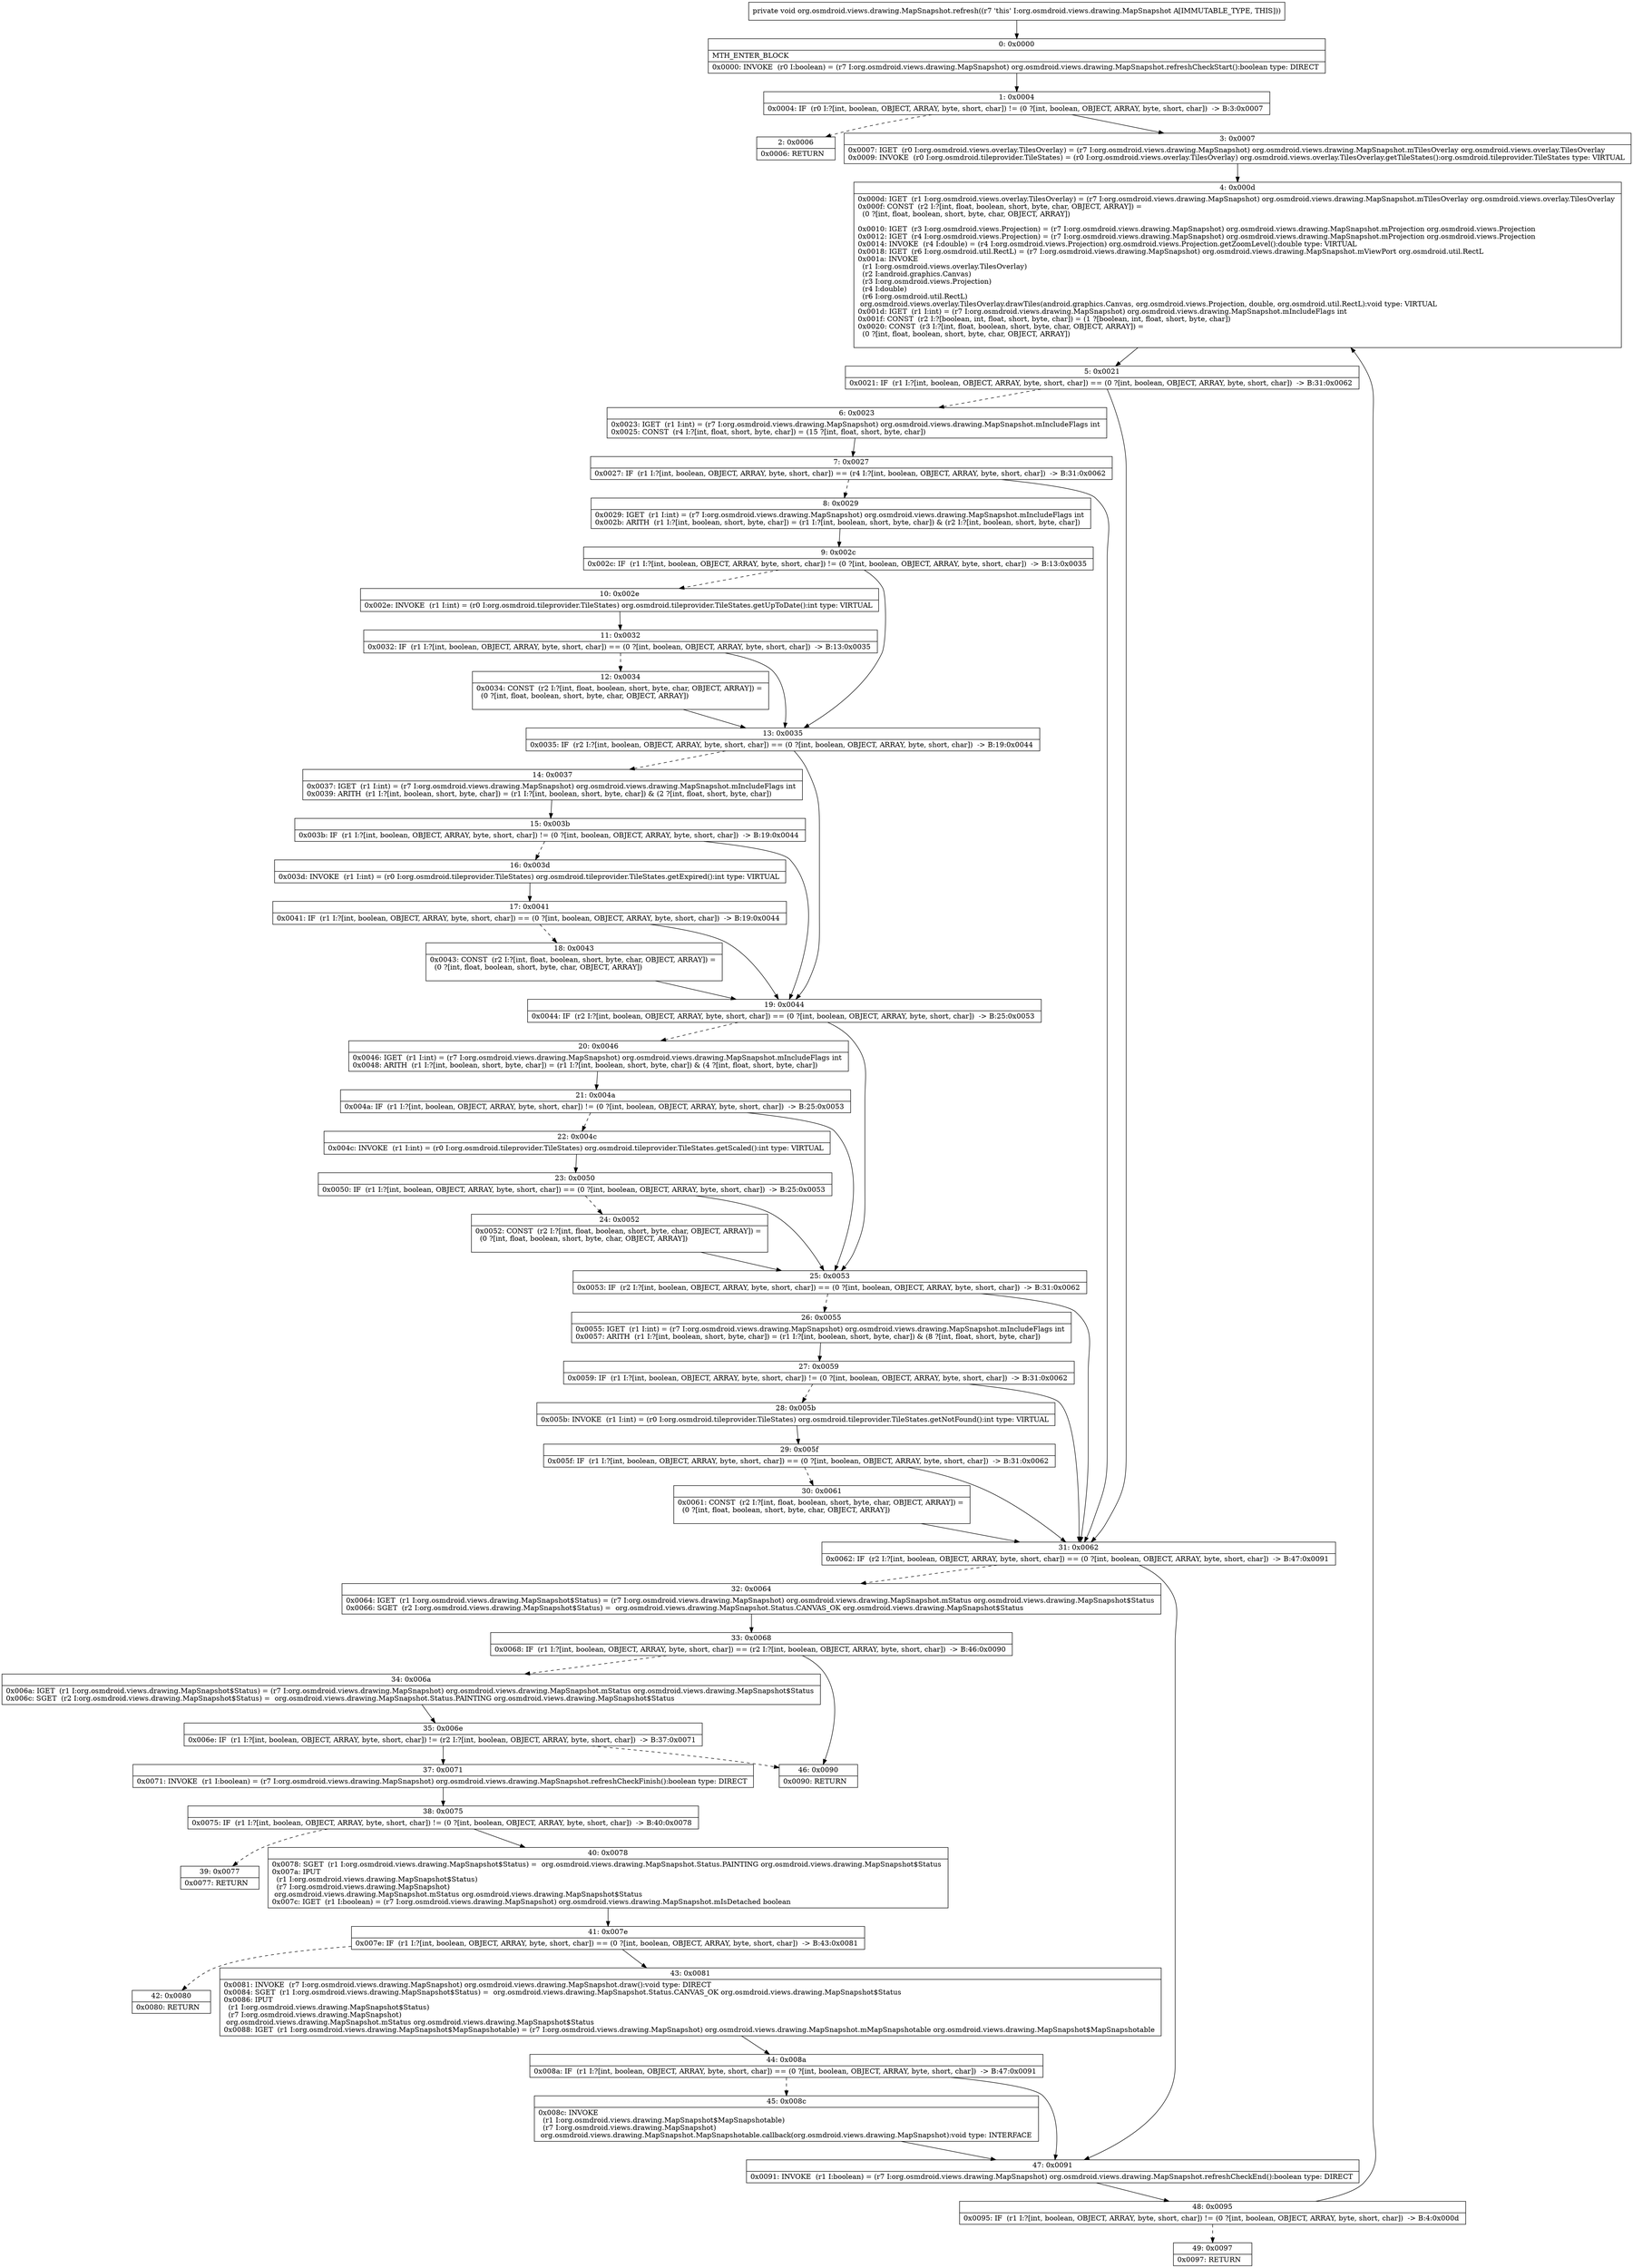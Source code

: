 digraph "CFG fororg.osmdroid.views.drawing.MapSnapshot.refresh()V" {
Node_0 [shape=record,label="{0\:\ 0x0000|MTH_ENTER_BLOCK\l|0x0000: INVOKE  (r0 I:boolean) = (r7 I:org.osmdroid.views.drawing.MapSnapshot) org.osmdroid.views.drawing.MapSnapshot.refreshCheckStart():boolean type: DIRECT \l}"];
Node_1 [shape=record,label="{1\:\ 0x0004|0x0004: IF  (r0 I:?[int, boolean, OBJECT, ARRAY, byte, short, char]) != (0 ?[int, boolean, OBJECT, ARRAY, byte, short, char])  \-\> B:3:0x0007 \l}"];
Node_2 [shape=record,label="{2\:\ 0x0006|0x0006: RETURN   \l}"];
Node_3 [shape=record,label="{3\:\ 0x0007|0x0007: IGET  (r0 I:org.osmdroid.views.overlay.TilesOverlay) = (r7 I:org.osmdroid.views.drawing.MapSnapshot) org.osmdroid.views.drawing.MapSnapshot.mTilesOverlay org.osmdroid.views.overlay.TilesOverlay \l0x0009: INVOKE  (r0 I:org.osmdroid.tileprovider.TileStates) = (r0 I:org.osmdroid.views.overlay.TilesOverlay) org.osmdroid.views.overlay.TilesOverlay.getTileStates():org.osmdroid.tileprovider.TileStates type: VIRTUAL \l}"];
Node_4 [shape=record,label="{4\:\ 0x000d|0x000d: IGET  (r1 I:org.osmdroid.views.overlay.TilesOverlay) = (r7 I:org.osmdroid.views.drawing.MapSnapshot) org.osmdroid.views.drawing.MapSnapshot.mTilesOverlay org.osmdroid.views.overlay.TilesOverlay \l0x000f: CONST  (r2 I:?[int, float, boolean, short, byte, char, OBJECT, ARRAY]) = \l  (0 ?[int, float, boolean, short, byte, char, OBJECT, ARRAY])\l \l0x0010: IGET  (r3 I:org.osmdroid.views.Projection) = (r7 I:org.osmdroid.views.drawing.MapSnapshot) org.osmdroid.views.drawing.MapSnapshot.mProjection org.osmdroid.views.Projection \l0x0012: IGET  (r4 I:org.osmdroid.views.Projection) = (r7 I:org.osmdroid.views.drawing.MapSnapshot) org.osmdroid.views.drawing.MapSnapshot.mProjection org.osmdroid.views.Projection \l0x0014: INVOKE  (r4 I:double) = (r4 I:org.osmdroid.views.Projection) org.osmdroid.views.Projection.getZoomLevel():double type: VIRTUAL \l0x0018: IGET  (r6 I:org.osmdroid.util.RectL) = (r7 I:org.osmdroid.views.drawing.MapSnapshot) org.osmdroid.views.drawing.MapSnapshot.mViewPort org.osmdroid.util.RectL \l0x001a: INVOKE  \l  (r1 I:org.osmdroid.views.overlay.TilesOverlay)\l  (r2 I:android.graphics.Canvas)\l  (r3 I:org.osmdroid.views.Projection)\l  (r4 I:double)\l  (r6 I:org.osmdroid.util.RectL)\l org.osmdroid.views.overlay.TilesOverlay.drawTiles(android.graphics.Canvas, org.osmdroid.views.Projection, double, org.osmdroid.util.RectL):void type: VIRTUAL \l0x001d: IGET  (r1 I:int) = (r7 I:org.osmdroid.views.drawing.MapSnapshot) org.osmdroid.views.drawing.MapSnapshot.mIncludeFlags int \l0x001f: CONST  (r2 I:?[boolean, int, float, short, byte, char]) = (1 ?[boolean, int, float, short, byte, char]) \l0x0020: CONST  (r3 I:?[int, float, boolean, short, byte, char, OBJECT, ARRAY]) = \l  (0 ?[int, float, boolean, short, byte, char, OBJECT, ARRAY])\l \l}"];
Node_5 [shape=record,label="{5\:\ 0x0021|0x0021: IF  (r1 I:?[int, boolean, OBJECT, ARRAY, byte, short, char]) == (0 ?[int, boolean, OBJECT, ARRAY, byte, short, char])  \-\> B:31:0x0062 \l}"];
Node_6 [shape=record,label="{6\:\ 0x0023|0x0023: IGET  (r1 I:int) = (r7 I:org.osmdroid.views.drawing.MapSnapshot) org.osmdroid.views.drawing.MapSnapshot.mIncludeFlags int \l0x0025: CONST  (r4 I:?[int, float, short, byte, char]) = (15 ?[int, float, short, byte, char]) \l}"];
Node_7 [shape=record,label="{7\:\ 0x0027|0x0027: IF  (r1 I:?[int, boolean, OBJECT, ARRAY, byte, short, char]) == (r4 I:?[int, boolean, OBJECT, ARRAY, byte, short, char])  \-\> B:31:0x0062 \l}"];
Node_8 [shape=record,label="{8\:\ 0x0029|0x0029: IGET  (r1 I:int) = (r7 I:org.osmdroid.views.drawing.MapSnapshot) org.osmdroid.views.drawing.MapSnapshot.mIncludeFlags int \l0x002b: ARITH  (r1 I:?[int, boolean, short, byte, char]) = (r1 I:?[int, boolean, short, byte, char]) & (r2 I:?[int, boolean, short, byte, char]) \l}"];
Node_9 [shape=record,label="{9\:\ 0x002c|0x002c: IF  (r1 I:?[int, boolean, OBJECT, ARRAY, byte, short, char]) != (0 ?[int, boolean, OBJECT, ARRAY, byte, short, char])  \-\> B:13:0x0035 \l}"];
Node_10 [shape=record,label="{10\:\ 0x002e|0x002e: INVOKE  (r1 I:int) = (r0 I:org.osmdroid.tileprovider.TileStates) org.osmdroid.tileprovider.TileStates.getUpToDate():int type: VIRTUAL \l}"];
Node_11 [shape=record,label="{11\:\ 0x0032|0x0032: IF  (r1 I:?[int, boolean, OBJECT, ARRAY, byte, short, char]) == (0 ?[int, boolean, OBJECT, ARRAY, byte, short, char])  \-\> B:13:0x0035 \l}"];
Node_12 [shape=record,label="{12\:\ 0x0034|0x0034: CONST  (r2 I:?[int, float, boolean, short, byte, char, OBJECT, ARRAY]) = \l  (0 ?[int, float, boolean, short, byte, char, OBJECT, ARRAY])\l \l}"];
Node_13 [shape=record,label="{13\:\ 0x0035|0x0035: IF  (r2 I:?[int, boolean, OBJECT, ARRAY, byte, short, char]) == (0 ?[int, boolean, OBJECT, ARRAY, byte, short, char])  \-\> B:19:0x0044 \l}"];
Node_14 [shape=record,label="{14\:\ 0x0037|0x0037: IGET  (r1 I:int) = (r7 I:org.osmdroid.views.drawing.MapSnapshot) org.osmdroid.views.drawing.MapSnapshot.mIncludeFlags int \l0x0039: ARITH  (r1 I:?[int, boolean, short, byte, char]) = (r1 I:?[int, boolean, short, byte, char]) & (2 ?[int, float, short, byte, char]) \l}"];
Node_15 [shape=record,label="{15\:\ 0x003b|0x003b: IF  (r1 I:?[int, boolean, OBJECT, ARRAY, byte, short, char]) != (0 ?[int, boolean, OBJECT, ARRAY, byte, short, char])  \-\> B:19:0x0044 \l}"];
Node_16 [shape=record,label="{16\:\ 0x003d|0x003d: INVOKE  (r1 I:int) = (r0 I:org.osmdroid.tileprovider.TileStates) org.osmdroid.tileprovider.TileStates.getExpired():int type: VIRTUAL \l}"];
Node_17 [shape=record,label="{17\:\ 0x0041|0x0041: IF  (r1 I:?[int, boolean, OBJECT, ARRAY, byte, short, char]) == (0 ?[int, boolean, OBJECT, ARRAY, byte, short, char])  \-\> B:19:0x0044 \l}"];
Node_18 [shape=record,label="{18\:\ 0x0043|0x0043: CONST  (r2 I:?[int, float, boolean, short, byte, char, OBJECT, ARRAY]) = \l  (0 ?[int, float, boolean, short, byte, char, OBJECT, ARRAY])\l \l}"];
Node_19 [shape=record,label="{19\:\ 0x0044|0x0044: IF  (r2 I:?[int, boolean, OBJECT, ARRAY, byte, short, char]) == (0 ?[int, boolean, OBJECT, ARRAY, byte, short, char])  \-\> B:25:0x0053 \l}"];
Node_20 [shape=record,label="{20\:\ 0x0046|0x0046: IGET  (r1 I:int) = (r7 I:org.osmdroid.views.drawing.MapSnapshot) org.osmdroid.views.drawing.MapSnapshot.mIncludeFlags int \l0x0048: ARITH  (r1 I:?[int, boolean, short, byte, char]) = (r1 I:?[int, boolean, short, byte, char]) & (4 ?[int, float, short, byte, char]) \l}"];
Node_21 [shape=record,label="{21\:\ 0x004a|0x004a: IF  (r1 I:?[int, boolean, OBJECT, ARRAY, byte, short, char]) != (0 ?[int, boolean, OBJECT, ARRAY, byte, short, char])  \-\> B:25:0x0053 \l}"];
Node_22 [shape=record,label="{22\:\ 0x004c|0x004c: INVOKE  (r1 I:int) = (r0 I:org.osmdroid.tileprovider.TileStates) org.osmdroid.tileprovider.TileStates.getScaled():int type: VIRTUAL \l}"];
Node_23 [shape=record,label="{23\:\ 0x0050|0x0050: IF  (r1 I:?[int, boolean, OBJECT, ARRAY, byte, short, char]) == (0 ?[int, boolean, OBJECT, ARRAY, byte, short, char])  \-\> B:25:0x0053 \l}"];
Node_24 [shape=record,label="{24\:\ 0x0052|0x0052: CONST  (r2 I:?[int, float, boolean, short, byte, char, OBJECT, ARRAY]) = \l  (0 ?[int, float, boolean, short, byte, char, OBJECT, ARRAY])\l \l}"];
Node_25 [shape=record,label="{25\:\ 0x0053|0x0053: IF  (r2 I:?[int, boolean, OBJECT, ARRAY, byte, short, char]) == (0 ?[int, boolean, OBJECT, ARRAY, byte, short, char])  \-\> B:31:0x0062 \l}"];
Node_26 [shape=record,label="{26\:\ 0x0055|0x0055: IGET  (r1 I:int) = (r7 I:org.osmdroid.views.drawing.MapSnapshot) org.osmdroid.views.drawing.MapSnapshot.mIncludeFlags int \l0x0057: ARITH  (r1 I:?[int, boolean, short, byte, char]) = (r1 I:?[int, boolean, short, byte, char]) & (8 ?[int, float, short, byte, char]) \l}"];
Node_27 [shape=record,label="{27\:\ 0x0059|0x0059: IF  (r1 I:?[int, boolean, OBJECT, ARRAY, byte, short, char]) != (0 ?[int, boolean, OBJECT, ARRAY, byte, short, char])  \-\> B:31:0x0062 \l}"];
Node_28 [shape=record,label="{28\:\ 0x005b|0x005b: INVOKE  (r1 I:int) = (r0 I:org.osmdroid.tileprovider.TileStates) org.osmdroid.tileprovider.TileStates.getNotFound():int type: VIRTUAL \l}"];
Node_29 [shape=record,label="{29\:\ 0x005f|0x005f: IF  (r1 I:?[int, boolean, OBJECT, ARRAY, byte, short, char]) == (0 ?[int, boolean, OBJECT, ARRAY, byte, short, char])  \-\> B:31:0x0062 \l}"];
Node_30 [shape=record,label="{30\:\ 0x0061|0x0061: CONST  (r2 I:?[int, float, boolean, short, byte, char, OBJECT, ARRAY]) = \l  (0 ?[int, float, boolean, short, byte, char, OBJECT, ARRAY])\l \l}"];
Node_31 [shape=record,label="{31\:\ 0x0062|0x0062: IF  (r2 I:?[int, boolean, OBJECT, ARRAY, byte, short, char]) == (0 ?[int, boolean, OBJECT, ARRAY, byte, short, char])  \-\> B:47:0x0091 \l}"];
Node_32 [shape=record,label="{32\:\ 0x0064|0x0064: IGET  (r1 I:org.osmdroid.views.drawing.MapSnapshot$Status) = (r7 I:org.osmdroid.views.drawing.MapSnapshot) org.osmdroid.views.drawing.MapSnapshot.mStatus org.osmdroid.views.drawing.MapSnapshot$Status \l0x0066: SGET  (r2 I:org.osmdroid.views.drawing.MapSnapshot$Status) =  org.osmdroid.views.drawing.MapSnapshot.Status.CANVAS_OK org.osmdroid.views.drawing.MapSnapshot$Status \l}"];
Node_33 [shape=record,label="{33\:\ 0x0068|0x0068: IF  (r1 I:?[int, boolean, OBJECT, ARRAY, byte, short, char]) == (r2 I:?[int, boolean, OBJECT, ARRAY, byte, short, char])  \-\> B:46:0x0090 \l}"];
Node_34 [shape=record,label="{34\:\ 0x006a|0x006a: IGET  (r1 I:org.osmdroid.views.drawing.MapSnapshot$Status) = (r7 I:org.osmdroid.views.drawing.MapSnapshot) org.osmdroid.views.drawing.MapSnapshot.mStatus org.osmdroid.views.drawing.MapSnapshot$Status \l0x006c: SGET  (r2 I:org.osmdroid.views.drawing.MapSnapshot$Status) =  org.osmdroid.views.drawing.MapSnapshot.Status.PAINTING org.osmdroid.views.drawing.MapSnapshot$Status \l}"];
Node_35 [shape=record,label="{35\:\ 0x006e|0x006e: IF  (r1 I:?[int, boolean, OBJECT, ARRAY, byte, short, char]) != (r2 I:?[int, boolean, OBJECT, ARRAY, byte, short, char])  \-\> B:37:0x0071 \l}"];
Node_37 [shape=record,label="{37\:\ 0x0071|0x0071: INVOKE  (r1 I:boolean) = (r7 I:org.osmdroid.views.drawing.MapSnapshot) org.osmdroid.views.drawing.MapSnapshot.refreshCheckFinish():boolean type: DIRECT \l}"];
Node_38 [shape=record,label="{38\:\ 0x0075|0x0075: IF  (r1 I:?[int, boolean, OBJECT, ARRAY, byte, short, char]) != (0 ?[int, boolean, OBJECT, ARRAY, byte, short, char])  \-\> B:40:0x0078 \l}"];
Node_39 [shape=record,label="{39\:\ 0x0077|0x0077: RETURN   \l}"];
Node_40 [shape=record,label="{40\:\ 0x0078|0x0078: SGET  (r1 I:org.osmdroid.views.drawing.MapSnapshot$Status) =  org.osmdroid.views.drawing.MapSnapshot.Status.PAINTING org.osmdroid.views.drawing.MapSnapshot$Status \l0x007a: IPUT  \l  (r1 I:org.osmdroid.views.drawing.MapSnapshot$Status)\l  (r7 I:org.osmdroid.views.drawing.MapSnapshot)\l org.osmdroid.views.drawing.MapSnapshot.mStatus org.osmdroid.views.drawing.MapSnapshot$Status \l0x007c: IGET  (r1 I:boolean) = (r7 I:org.osmdroid.views.drawing.MapSnapshot) org.osmdroid.views.drawing.MapSnapshot.mIsDetached boolean \l}"];
Node_41 [shape=record,label="{41\:\ 0x007e|0x007e: IF  (r1 I:?[int, boolean, OBJECT, ARRAY, byte, short, char]) == (0 ?[int, boolean, OBJECT, ARRAY, byte, short, char])  \-\> B:43:0x0081 \l}"];
Node_42 [shape=record,label="{42\:\ 0x0080|0x0080: RETURN   \l}"];
Node_43 [shape=record,label="{43\:\ 0x0081|0x0081: INVOKE  (r7 I:org.osmdroid.views.drawing.MapSnapshot) org.osmdroid.views.drawing.MapSnapshot.draw():void type: DIRECT \l0x0084: SGET  (r1 I:org.osmdroid.views.drawing.MapSnapshot$Status) =  org.osmdroid.views.drawing.MapSnapshot.Status.CANVAS_OK org.osmdroid.views.drawing.MapSnapshot$Status \l0x0086: IPUT  \l  (r1 I:org.osmdroid.views.drawing.MapSnapshot$Status)\l  (r7 I:org.osmdroid.views.drawing.MapSnapshot)\l org.osmdroid.views.drawing.MapSnapshot.mStatus org.osmdroid.views.drawing.MapSnapshot$Status \l0x0088: IGET  (r1 I:org.osmdroid.views.drawing.MapSnapshot$MapSnapshotable) = (r7 I:org.osmdroid.views.drawing.MapSnapshot) org.osmdroid.views.drawing.MapSnapshot.mMapSnapshotable org.osmdroid.views.drawing.MapSnapshot$MapSnapshotable \l}"];
Node_44 [shape=record,label="{44\:\ 0x008a|0x008a: IF  (r1 I:?[int, boolean, OBJECT, ARRAY, byte, short, char]) == (0 ?[int, boolean, OBJECT, ARRAY, byte, short, char])  \-\> B:47:0x0091 \l}"];
Node_45 [shape=record,label="{45\:\ 0x008c|0x008c: INVOKE  \l  (r1 I:org.osmdroid.views.drawing.MapSnapshot$MapSnapshotable)\l  (r7 I:org.osmdroid.views.drawing.MapSnapshot)\l org.osmdroid.views.drawing.MapSnapshot.MapSnapshotable.callback(org.osmdroid.views.drawing.MapSnapshot):void type: INTERFACE \l}"];
Node_46 [shape=record,label="{46\:\ 0x0090|0x0090: RETURN   \l}"];
Node_47 [shape=record,label="{47\:\ 0x0091|0x0091: INVOKE  (r1 I:boolean) = (r7 I:org.osmdroid.views.drawing.MapSnapshot) org.osmdroid.views.drawing.MapSnapshot.refreshCheckEnd():boolean type: DIRECT \l}"];
Node_48 [shape=record,label="{48\:\ 0x0095|0x0095: IF  (r1 I:?[int, boolean, OBJECT, ARRAY, byte, short, char]) != (0 ?[int, boolean, OBJECT, ARRAY, byte, short, char])  \-\> B:4:0x000d \l}"];
Node_49 [shape=record,label="{49\:\ 0x0097|0x0097: RETURN   \l}"];
MethodNode[shape=record,label="{private void org.osmdroid.views.drawing.MapSnapshot.refresh((r7 'this' I:org.osmdroid.views.drawing.MapSnapshot A[IMMUTABLE_TYPE, THIS])) }"];
MethodNode -> Node_0;
Node_0 -> Node_1;
Node_1 -> Node_2[style=dashed];
Node_1 -> Node_3;
Node_3 -> Node_4;
Node_4 -> Node_5;
Node_5 -> Node_6[style=dashed];
Node_5 -> Node_31;
Node_6 -> Node_7;
Node_7 -> Node_8[style=dashed];
Node_7 -> Node_31;
Node_8 -> Node_9;
Node_9 -> Node_10[style=dashed];
Node_9 -> Node_13;
Node_10 -> Node_11;
Node_11 -> Node_12[style=dashed];
Node_11 -> Node_13;
Node_12 -> Node_13;
Node_13 -> Node_14[style=dashed];
Node_13 -> Node_19;
Node_14 -> Node_15;
Node_15 -> Node_16[style=dashed];
Node_15 -> Node_19;
Node_16 -> Node_17;
Node_17 -> Node_18[style=dashed];
Node_17 -> Node_19;
Node_18 -> Node_19;
Node_19 -> Node_20[style=dashed];
Node_19 -> Node_25;
Node_20 -> Node_21;
Node_21 -> Node_22[style=dashed];
Node_21 -> Node_25;
Node_22 -> Node_23;
Node_23 -> Node_24[style=dashed];
Node_23 -> Node_25;
Node_24 -> Node_25;
Node_25 -> Node_26[style=dashed];
Node_25 -> Node_31;
Node_26 -> Node_27;
Node_27 -> Node_28[style=dashed];
Node_27 -> Node_31;
Node_28 -> Node_29;
Node_29 -> Node_30[style=dashed];
Node_29 -> Node_31;
Node_30 -> Node_31;
Node_31 -> Node_32[style=dashed];
Node_31 -> Node_47;
Node_32 -> Node_33;
Node_33 -> Node_34[style=dashed];
Node_33 -> Node_46;
Node_34 -> Node_35;
Node_35 -> Node_37;
Node_35 -> Node_46[style=dashed];
Node_37 -> Node_38;
Node_38 -> Node_39[style=dashed];
Node_38 -> Node_40;
Node_40 -> Node_41;
Node_41 -> Node_42[style=dashed];
Node_41 -> Node_43;
Node_43 -> Node_44;
Node_44 -> Node_45[style=dashed];
Node_44 -> Node_47;
Node_45 -> Node_47;
Node_47 -> Node_48;
Node_48 -> Node_4;
Node_48 -> Node_49[style=dashed];
}


